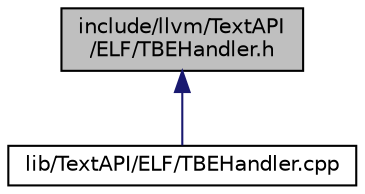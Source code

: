 digraph "include/llvm/TextAPI/ELF/TBEHandler.h"
{
 // LATEX_PDF_SIZE
  bgcolor="transparent";
  edge [fontname="Helvetica",fontsize="10",labelfontname="Helvetica",labelfontsize="10"];
  node [fontname="Helvetica",fontsize="10",shape="box"];
  Node1 [label="include/llvm/TextAPI\l/ELF/TBEHandler.h",height=0.2,width=0.4,color="black", fillcolor="grey75", style="filled", fontcolor="black",tooltip="This file declares an interface for reading and writing .tbe (text-based ELF) files."];
  Node1 -> Node2 [dir="back",color="midnightblue",fontsize="10",style="solid",fontname="Helvetica"];
  Node2 [label="lib/TextAPI/ELF/TBEHandler.cpp",height=0.2,width=0.4,color="black",URL="$TBEHandler_8cpp.html",tooltip=" "];
}
